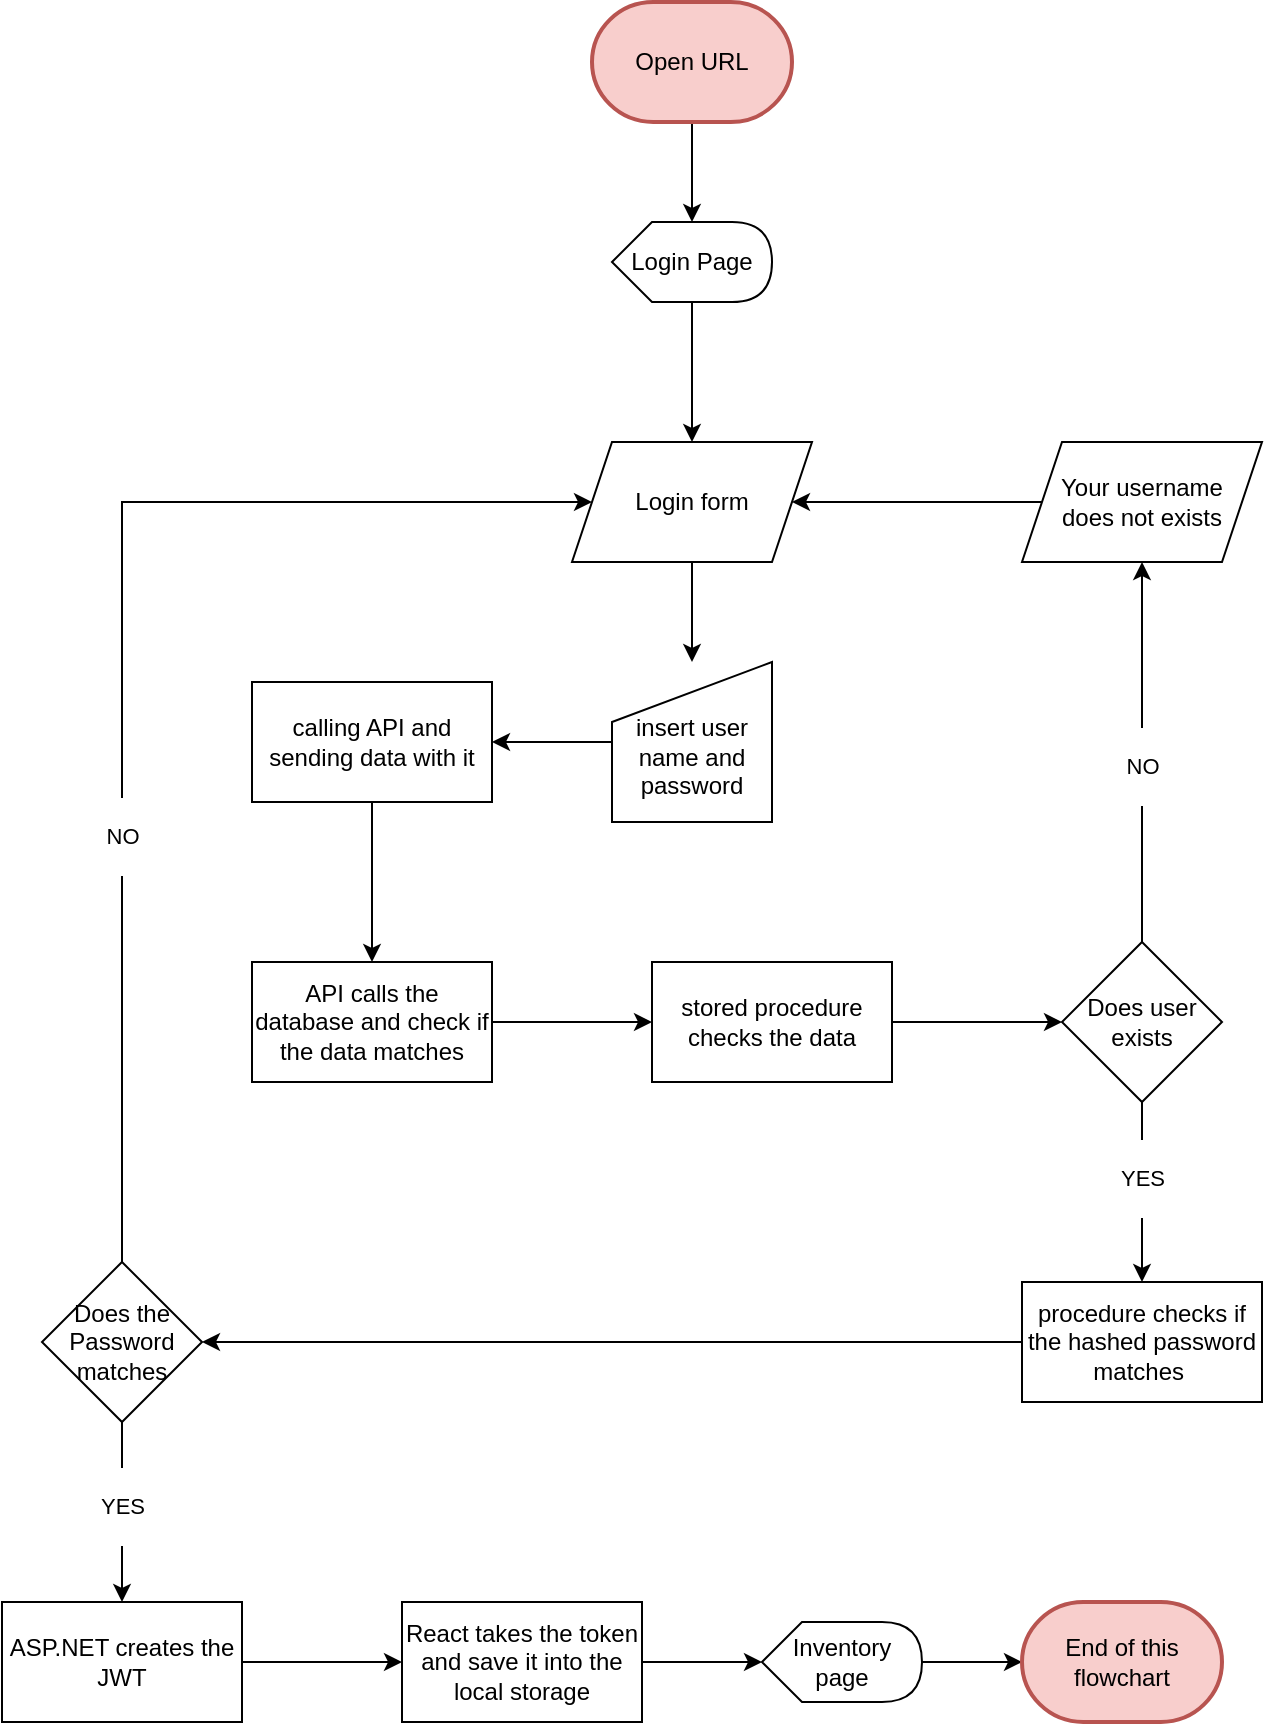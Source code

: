 <mxfile version="24.8.6">
  <diagram name="Page-1" id="Q-oddFp2qGm_mmafX44_">
    <mxGraphModel dx="2206" dy="1372" grid="1" gridSize="10" guides="1" tooltips="1" connect="1" arrows="1" fold="1" page="1" pageScale="1" pageWidth="850" pageHeight="1100" math="0" shadow="0">
      <root>
        <mxCell id="0" />
        <mxCell id="1" parent="0" />
        <mxCell id="QhsxeryHxBFUPycHnsD6-5" value="" style="edgeStyle=orthogonalEdgeStyle;rounded=0;orthogonalLoop=1;jettySize=auto;html=1;" parent="1" source="QhsxeryHxBFUPycHnsD6-1" target="QhsxeryHxBFUPycHnsD6-4" edge="1">
          <mxGeometry relative="1" as="geometry" />
        </mxCell>
        <mxCell id="QhsxeryHxBFUPycHnsD6-1" value="Open URL" style="strokeWidth=2;html=1;shape=mxgraph.flowchart.terminator;whiteSpace=wrap;fillColor=#f8cecc;strokeColor=#b85450;" parent="1" vertex="1">
          <mxGeometry x="375" y="40" width="100" height="60" as="geometry" />
        </mxCell>
        <mxCell id="ELpyZdBVN129lxJtO_kT-2" value="" style="edgeStyle=orthogonalEdgeStyle;rounded=0;orthogonalLoop=1;jettySize=auto;html=1;" edge="1" parent="1" source="QhsxeryHxBFUPycHnsD6-4" target="ELpyZdBVN129lxJtO_kT-1">
          <mxGeometry relative="1" as="geometry" />
        </mxCell>
        <mxCell id="QhsxeryHxBFUPycHnsD6-4" value="Login Page" style="shape=display;whiteSpace=wrap;html=1;" parent="1" vertex="1">
          <mxGeometry x="385" y="150" width="80" height="40" as="geometry" />
        </mxCell>
        <mxCell id="ELpyZdBVN129lxJtO_kT-6" value="" style="edgeStyle=orthogonalEdgeStyle;rounded=0;orthogonalLoop=1;jettySize=auto;html=1;" edge="1" parent="1" source="ELpyZdBVN129lxJtO_kT-1" target="ELpyZdBVN129lxJtO_kT-5">
          <mxGeometry relative="1" as="geometry" />
        </mxCell>
        <mxCell id="ELpyZdBVN129lxJtO_kT-1" value="Login form" style="shape=parallelogram;perimeter=parallelogramPerimeter;whiteSpace=wrap;html=1;fixedSize=1;" vertex="1" parent="1">
          <mxGeometry x="365" y="260" width="120" height="60" as="geometry" />
        </mxCell>
        <mxCell id="ELpyZdBVN129lxJtO_kT-8" value="" style="edgeStyle=orthogonalEdgeStyle;rounded=0;orthogonalLoop=1;jettySize=auto;html=1;" edge="1" parent="1" source="ELpyZdBVN129lxJtO_kT-5" target="ELpyZdBVN129lxJtO_kT-7">
          <mxGeometry relative="1" as="geometry" />
        </mxCell>
        <mxCell id="ELpyZdBVN129lxJtO_kT-5" value="&lt;div&gt;&lt;br&gt;&lt;/div&gt;insert user name and password" style="shape=manualInput;whiteSpace=wrap;html=1;" vertex="1" parent="1">
          <mxGeometry x="385" y="370" width="80" height="80" as="geometry" />
        </mxCell>
        <mxCell id="ELpyZdBVN129lxJtO_kT-10" value="" style="edgeStyle=orthogonalEdgeStyle;rounded=0;orthogonalLoop=1;jettySize=auto;html=1;" edge="1" parent="1" source="ELpyZdBVN129lxJtO_kT-7" target="ELpyZdBVN129lxJtO_kT-9">
          <mxGeometry relative="1" as="geometry" />
        </mxCell>
        <mxCell id="ELpyZdBVN129lxJtO_kT-7" value="calling API and sending data with it" style="whiteSpace=wrap;html=1;" vertex="1" parent="1">
          <mxGeometry x="205" y="380" width="120" height="60" as="geometry" />
        </mxCell>
        <mxCell id="ELpyZdBVN129lxJtO_kT-12" value="" style="edgeStyle=orthogonalEdgeStyle;rounded=0;orthogonalLoop=1;jettySize=auto;html=1;" edge="1" parent="1" source="ELpyZdBVN129lxJtO_kT-9" target="ELpyZdBVN129lxJtO_kT-11">
          <mxGeometry relative="1" as="geometry" />
        </mxCell>
        <mxCell id="ELpyZdBVN129lxJtO_kT-9" value="API calls the database and check if the data matches" style="whiteSpace=wrap;html=1;" vertex="1" parent="1">
          <mxGeometry x="205" y="520" width="120" height="60" as="geometry" />
        </mxCell>
        <mxCell id="ELpyZdBVN129lxJtO_kT-18" value="" style="edgeStyle=orthogonalEdgeStyle;rounded=0;orthogonalLoop=1;jettySize=auto;html=1;" edge="1" parent="1" source="ELpyZdBVN129lxJtO_kT-11" target="ELpyZdBVN129lxJtO_kT-17">
          <mxGeometry relative="1" as="geometry" />
        </mxCell>
        <mxCell id="ELpyZdBVN129lxJtO_kT-11" value="stored procedure checks the data" style="whiteSpace=wrap;html=1;" vertex="1" parent="1">
          <mxGeometry x="405" y="520" width="120" height="60" as="geometry" />
        </mxCell>
        <mxCell id="ELpyZdBVN129lxJtO_kT-23" value="" style="edgeStyle=orthogonalEdgeStyle;rounded=0;orthogonalLoop=1;jettySize=auto;html=1;" edge="1" parent="1" source="ELpyZdBVN129lxJtO_kT-17" target="ELpyZdBVN129lxJtO_kT-22">
          <mxGeometry relative="1" as="geometry" />
        </mxCell>
        <mxCell id="ELpyZdBVN129lxJtO_kT-26" value="&lt;br&gt;NO&lt;div&gt;&lt;br&gt;&lt;/div&gt;" style="edgeLabel;html=1;align=center;verticalAlign=middle;resizable=0;points=[];" vertex="1" connectable="0" parent="ELpyZdBVN129lxJtO_kT-23">
          <mxGeometry x="-0.074" y="3" relative="1" as="geometry">
            <mxPoint x="3" as="offset" />
          </mxGeometry>
        </mxCell>
        <mxCell id="ELpyZdBVN129lxJtO_kT-28" value="" style="edgeStyle=orthogonalEdgeStyle;rounded=0;orthogonalLoop=1;jettySize=auto;html=1;" edge="1" parent="1" source="ELpyZdBVN129lxJtO_kT-17" target="ELpyZdBVN129lxJtO_kT-27">
          <mxGeometry relative="1" as="geometry" />
        </mxCell>
        <mxCell id="ELpyZdBVN129lxJtO_kT-29" value="&lt;br&gt;&lt;div&gt;YES&lt;/div&gt;&lt;div&gt;&lt;br&gt;&lt;/div&gt;" style="edgeLabel;html=1;align=center;verticalAlign=middle;resizable=0;points=[];" vertex="1" connectable="0" parent="ELpyZdBVN129lxJtO_kT-28">
          <mxGeometry x="-0.159" y="1" relative="1" as="geometry">
            <mxPoint x="-1" as="offset" />
          </mxGeometry>
        </mxCell>
        <mxCell id="ELpyZdBVN129lxJtO_kT-17" value="Does user exists" style="rhombus;whiteSpace=wrap;html=1;" vertex="1" parent="1">
          <mxGeometry x="610" y="510" width="80" height="80" as="geometry" />
        </mxCell>
        <mxCell id="ELpyZdBVN129lxJtO_kT-25" style="edgeStyle=orthogonalEdgeStyle;rounded=0;orthogonalLoop=1;jettySize=auto;html=1;" edge="1" parent="1" source="ELpyZdBVN129lxJtO_kT-22" target="ELpyZdBVN129lxJtO_kT-1">
          <mxGeometry relative="1" as="geometry" />
        </mxCell>
        <mxCell id="ELpyZdBVN129lxJtO_kT-22" value="Your username &lt;br&gt;does not exists" style="shape=parallelogram;perimeter=parallelogramPerimeter;whiteSpace=wrap;html=1;fixedSize=1;" vertex="1" parent="1">
          <mxGeometry x="590" y="260" width="120" height="60" as="geometry" />
        </mxCell>
        <mxCell id="ELpyZdBVN129lxJtO_kT-31" value="" style="edgeStyle=orthogonalEdgeStyle;rounded=0;orthogonalLoop=1;jettySize=auto;html=1;" edge="1" parent="1" source="ELpyZdBVN129lxJtO_kT-27" target="ELpyZdBVN129lxJtO_kT-30">
          <mxGeometry relative="1" as="geometry" />
        </mxCell>
        <mxCell id="ELpyZdBVN129lxJtO_kT-27" value="procedure checks if the hashed password matches&amp;nbsp;" style="whiteSpace=wrap;html=1;" vertex="1" parent="1">
          <mxGeometry x="590" y="680" width="120" height="60" as="geometry" />
        </mxCell>
        <mxCell id="ELpyZdBVN129lxJtO_kT-32" style="edgeStyle=orthogonalEdgeStyle;rounded=0;orthogonalLoop=1;jettySize=auto;html=1;entryX=0;entryY=0.5;entryDx=0;entryDy=0;exitX=0.5;exitY=0;exitDx=0;exitDy=0;" edge="1" parent="1" source="ELpyZdBVN129lxJtO_kT-30" target="ELpyZdBVN129lxJtO_kT-1">
          <mxGeometry relative="1" as="geometry">
            <Array as="points">
              <mxPoint x="140" y="290" />
            </Array>
          </mxGeometry>
        </mxCell>
        <mxCell id="ELpyZdBVN129lxJtO_kT-33" value="&lt;br&gt;&lt;div&gt;NO&lt;/div&gt;&lt;div&gt;&lt;br&gt;&lt;/div&gt;" style="edgeLabel;html=1;align=center;verticalAlign=middle;resizable=0;points=[];" vertex="1" connectable="0" parent="ELpyZdBVN129lxJtO_kT-32">
          <mxGeometry x="-0.307" y="2" relative="1" as="geometry">
            <mxPoint x="2" as="offset" />
          </mxGeometry>
        </mxCell>
        <mxCell id="ELpyZdBVN129lxJtO_kT-35" value="" style="edgeStyle=orthogonalEdgeStyle;rounded=0;orthogonalLoop=1;jettySize=auto;html=1;" edge="1" parent="1" source="ELpyZdBVN129lxJtO_kT-30" target="ELpyZdBVN129lxJtO_kT-34">
          <mxGeometry relative="1" as="geometry" />
        </mxCell>
        <mxCell id="ELpyZdBVN129lxJtO_kT-36" value="&lt;br&gt;&lt;div&gt;YES&lt;/div&gt;&lt;div&gt;&lt;br&gt;&lt;/div&gt;" style="edgeLabel;html=1;align=center;verticalAlign=middle;resizable=0;points=[];" vertex="1" connectable="0" parent="ELpyZdBVN129lxJtO_kT-35">
          <mxGeometry x="-0.076" y="1" relative="1" as="geometry">
            <mxPoint x="-1" as="offset" />
          </mxGeometry>
        </mxCell>
        <mxCell id="ELpyZdBVN129lxJtO_kT-30" value="Does the Password matches" style="rhombus;whiteSpace=wrap;html=1;" vertex="1" parent="1">
          <mxGeometry x="100" y="670" width="80" height="80" as="geometry" />
        </mxCell>
        <mxCell id="ELpyZdBVN129lxJtO_kT-38" value="" style="edgeStyle=orthogonalEdgeStyle;rounded=0;orthogonalLoop=1;jettySize=auto;html=1;" edge="1" parent="1" source="ELpyZdBVN129lxJtO_kT-34" target="ELpyZdBVN129lxJtO_kT-37">
          <mxGeometry relative="1" as="geometry" />
        </mxCell>
        <mxCell id="ELpyZdBVN129lxJtO_kT-34" value="ASP.NET creates the JWT" style="whiteSpace=wrap;html=1;" vertex="1" parent="1">
          <mxGeometry x="80" y="840" width="120" height="60" as="geometry" />
        </mxCell>
        <mxCell id="ELpyZdBVN129lxJtO_kT-42" value="" style="edgeStyle=orthogonalEdgeStyle;rounded=0;orthogonalLoop=1;jettySize=auto;html=1;" edge="1" parent="1" source="ELpyZdBVN129lxJtO_kT-37" target="ELpyZdBVN129lxJtO_kT-41">
          <mxGeometry relative="1" as="geometry" />
        </mxCell>
        <mxCell id="ELpyZdBVN129lxJtO_kT-37" value="React takes the token and save it into the local storage" style="whiteSpace=wrap;html=1;" vertex="1" parent="1">
          <mxGeometry x="280" y="840" width="120" height="60" as="geometry" />
        </mxCell>
        <mxCell id="ELpyZdBVN129lxJtO_kT-44" value="" style="edgeStyle=orthogonalEdgeStyle;rounded=0;orthogonalLoop=1;jettySize=auto;html=1;" edge="1" parent="1" source="ELpyZdBVN129lxJtO_kT-41" target="ELpyZdBVN129lxJtO_kT-43">
          <mxGeometry relative="1" as="geometry" />
        </mxCell>
        <mxCell id="ELpyZdBVN129lxJtO_kT-41" value="Inventory page" style="shape=display;whiteSpace=wrap;html=1;" vertex="1" parent="1">
          <mxGeometry x="460" y="850" width="80" height="40" as="geometry" />
        </mxCell>
        <mxCell id="ELpyZdBVN129lxJtO_kT-43" value="End of this flowchart" style="strokeWidth=2;html=1;shape=mxgraph.flowchart.terminator;whiteSpace=wrap;fillColor=#f8cecc;strokeColor=#b85450;" vertex="1" parent="1">
          <mxGeometry x="590" y="840" width="100" height="60" as="geometry" />
        </mxCell>
      </root>
    </mxGraphModel>
  </diagram>
</mxfile>
